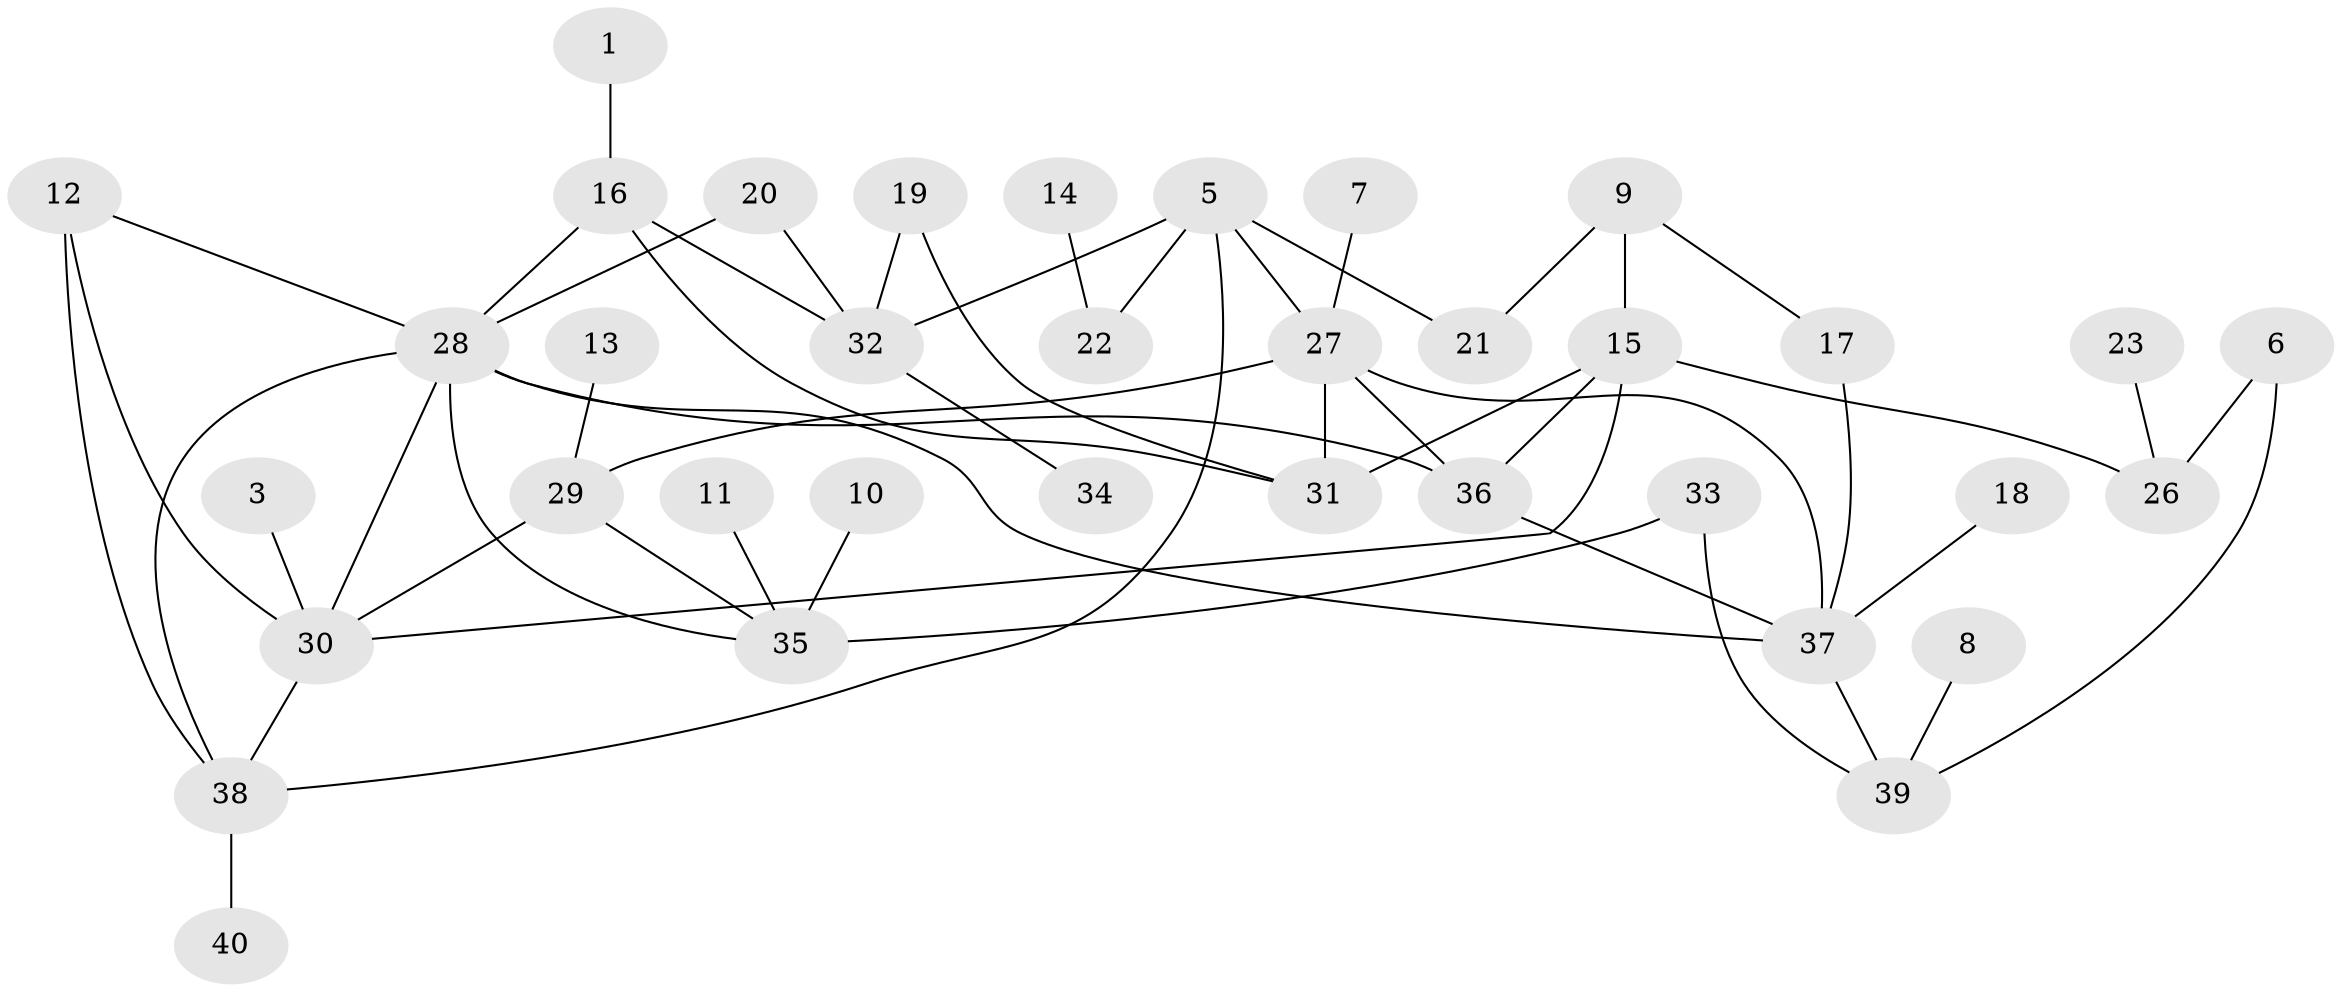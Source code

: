 // original degree distribution, {2: 0.25, 1: 0.275, 4: 0.1625, 0: 0.05, 3: 0.1875, 6: 0.0375, 5: 0.0375}
// Generated by graph-tools (version 1.1) at 2025/25/03/09/25 03:25:17]
// undirected, 36 vertices, 53 edges
graph export_dot {
graph [start="1"]
  node [color=gray90,style=filled];
  1;
  3;
  5;
  6;
  7;
  8;
  9;
  10;
  11;
  12;
  13;
  14;
  15;
  16;
  17;
  18;
  19;
  20;
  21;
  22;
  23;
  26;
  27;
  28;
  29;
  30;
  31;
  32;
  33;
  34;
  35;
  36;
  37;
  38;
  39;
  40;
  1 -- 16 [weight=1.0];
  3 -- 30 [weight=1.0];
  5 -- 21 [weight=1.0];
  5 -- 22 [weight=1.0];
  5 -- 27 [weight=1.0];
  5 -- 32 [weight=2.0];
  5 -- 38 [weight=1.0];
  6 -- 26 [weight=1.0];
  6 -- 39 [weight=1.0];
  7 -- 27 [weight=1.0];
  8 -- 39 [weight=1.0];
  9 -- 15 [weight=1.0];
  9 -- 17 [weight=1.0];
  9 -- 21 [weight=1.0];
  10 -- 35 [weight=1.0];
  11 -- 35 [weight=1.0];
  12 -- 28 [weight=1.0];
  12 -- 30 [weight=1.0];
  12 -- 38 [weight=1.0];
  13 -- 29 [weight=1.0];
  14 -- 22 [weight=1.0];
  15 -- 26 [weight=1.0];
  15 -- 30 [weight=1.0];
  15 -- 31 [weight=2.0];
  15 -- 36 [weight=1.0];
  16 -- 28 [weight=1.0];
  16 -- 31 [weight=1.0];
  16 -- 32 [weight=1.0];
  17 -- 37 [weight=1.0];
  18 -- 37 [weight=1.0];
  19 -- 31 [weight=1.0];
  19 -- 32 [weight=1.0];
  20 -- 28 [weight=1.0];
  20 -- 32 [weight=1.0];
  23 -- 26 [weight=1.0];
  27 -- 29 [weight=1.0];
  27 -- 31 [weight=1.0];
  27 -- 36 [weight=1.0];
  27 -- 37 [weight=1.0];
  28 -- 30 [weight=1.0];
  28 -- 35 [weight=1.0];
  28 -- 36 [weight=1.0];
  28 -- 37 [weight=1.0];
  28 -- 38 [weight=1.0];
  29 -- 30 [weight=1.0];
  29 -- 35 [weight=1.0];
  30 -- 38 [weight=1.0];
  32 -- 34 [weight=1.0];
  33 -- 35 [weight=2.0];
  33 -- 39 [weight=1.0];
  36 -- 37 [weight=1.0];
  37 -- 39 [weight=1.0];
  38 -- 40 [weight=1.0];
}
